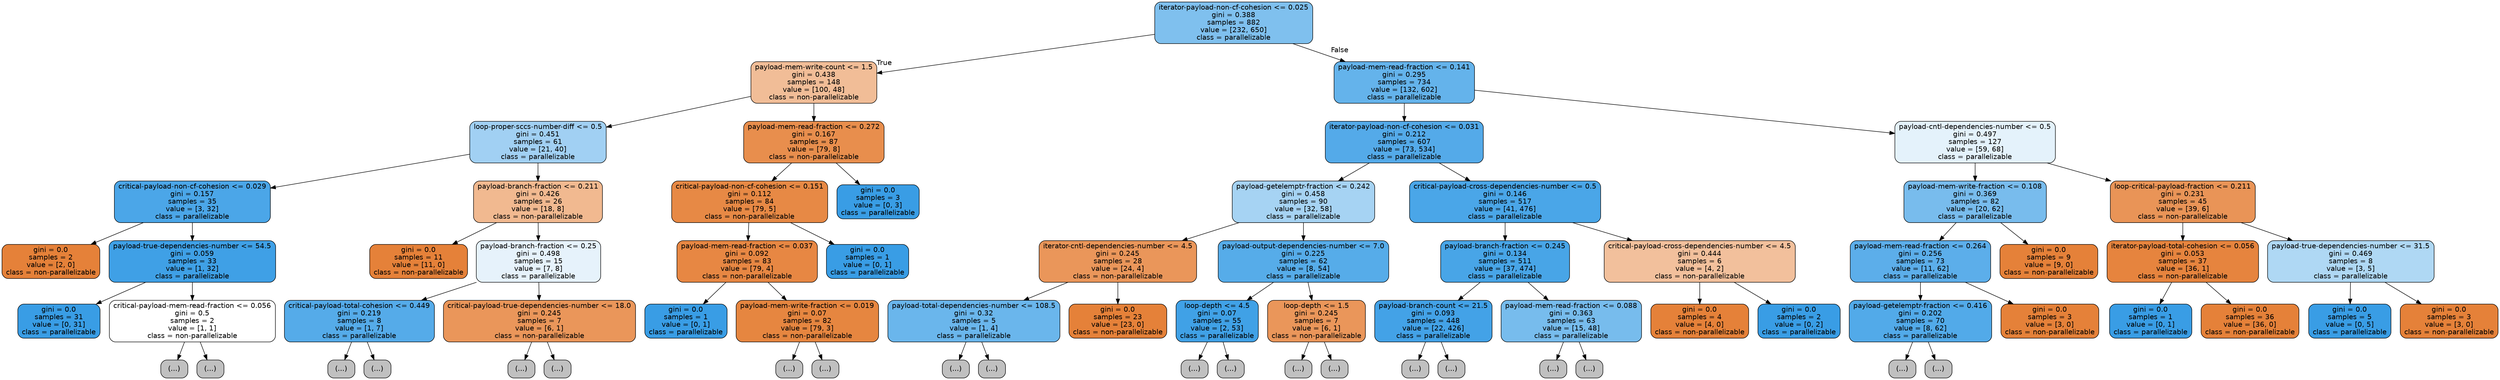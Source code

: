 digraph Tree {
node [shape=box, style="filled, rounded", color="black", fontname=helvetica] ;
edge [fontname=helvetica] ;
0 [label="iterator-payload-non-cf-cohesion <= 0.025\ngini = 0.388\nsamples = 882\nvalue = [232, 650]\nclass = parallelizable", fillcolor="#399de5a4"] ;
1 [label="payload-mem-write-count <= 1.5\ngini = 0.438\nsamples = 148\nvalue = [100, 48]\nclass = non-parallelizable", fillcolor="#e5813985"] ;
0 -> 1 [labeldistance=2.5, labelangle=45, headlabel="True"] ;
2 [label="loop-proper-sccs-number-diff <= 0.5\ngini = 0.451\nsamples = 61\nvalue = [21, 40]\nclass = parallelizable", fillcolor="#399de579"] ;
1 -> 2 ;
3 [label="critical-payload-non-cf-cohesion <= 0.029\ngini = 0.157\nsamples = 35\nvalue = [3, 32]\nclass = parallelizable", fillcolor="#399de5e7"] ;
2 -> 3 ;
4 [label="gini = 0.0\nsamples = 2\nvalue = [2, 0]\nclass = non-parallelizable", fillcolor="#e58139ff"] ;
3 -> 4 ;
5 [label="payload-true-dependencies-number <= 54.5\ngini = 0.059\nsamples = 33\nvalue = [1, 32]\nclass = parallelizable", fillcolor="#399de5f7"] ;
3 -> 5 ;
6 [label="gini = 0.0\nsamples = 31\nvalue = [0, 31]\nclass = parallelizable", fillcolor="#399de5ff"] ;
5 -> 6 ;
7 [label="critical-payload-mem-read-fraction <= 0.056\ngini = 0.5\nsamples = 2\nvalue = [1, 1]\nclass = non-parallelizable", fillcolor="#e5813900"] ;
5 -> 7 ;
8 [label="(...)", fillcolor="#C0C0C0"] ;
7 -> 8 ;
9 [label="(...)", fillcolor="#C0C0C0"] ;
7 -> 9 ;
10 [label="payload-branch-fraction <= 0.211\ngini = 0.426\nsamples = 26\nvalue = [18, 8]\nclass = non-parallelizable", fillcolor="#e581398e"] ;
2 -> 10 ;
11 [label="gini = 0.0\nsamples = 11\nvalue = [11, 0]\nclass = non-parallelizable", fillcolor="#e58139ff"] ;
10 -> 11 ;
12 [label="payload-branch-fraction <= 0.25\ngini = 0.498\nsamples = 15\nvalue = [7, 8]\nclass = parallelizable", fillcolor="#399de520"] ;
10 -> 12 ;
13 [label="critical-payload-total-cohesion <= 0.449\ngini = 0.219\nsamples = 8\nvalue = [1, 7]\nclass = parallelizable", fillcolor="#399de5db"] ;
12 -> 13 ;
14 [label="(...)", fillcolor="#C0C0C0"] ;
13 -> 14 ;
15 [label="(...)", fillcolor="#C0C0C0"] ;
13 -> 15 ;
18 [label="critical-payload-true-dependencies-number <= 18.0\ngini = 0.245\nsamples = 7\nvalue = [6, 1]\nclass = non-parallelizable", fillcolor="#e58139d4"] ;
12 -> 18 ;
19 [label="(...)", fillcolor="#C0C0C0"] ;
18 -> 19 ;
20 [label="(...)", fillcolor="#C0C0C0"] ;
18 -> 20 ;
21 [label="payload-mem-read-fraction <= 0.272\ngini = 0.167\nsamples = 87\nvalue = [79, 8]\nclass = non-parallelizable", fillcolor="#e58139e5"] ;
1 -> 21 ;
22 [label="critical-payload-non-cf-cohesion <= 0.151\ngini = 0.112\nsamples = 84\nvalue = [79, 5]\nclass = non-parallelizable", fillcolor="#e58139ef"] ;
21 -> 22 ;
23 [label="payload-mem-read-fraction <= 0.037\ngini = 0.092\nsamples = 83\nvalue = [79, 4]\nclass = non-parallelizable", fillcolor="#e58139f2"] ;
22 -> 23 ;
24 [label="gini = 0.0\nsamples = 1\nvalue = [0, 1]\nclass = parallelizable", fillcolor="#399de5ff"] ;
23 -> 24 ;
25 [label="payload-mem-write-fraction <= 0.019\ngini = 0.07\nsamples = 82\nvalue = [79, 3]\nclass = non-parallelizable", fillcolor="#e58139f5"] ;
23 -> 25 ;
26 [label="(...)", fillcolor="#C0C0C0"] ;
25 -> 26 ;
29 [label="(...)", fillcolor="#C0C0C0"] ;
25 -> 29 ;
34 [label="gini = 0.0\nsamples = 1\nvalue = [0, 1]\nclass = parallelizable", fillcolor="#399de5ff"] ;
22 -> 34 ;
35 [label="gini = 0.0\nsamples = 3\nvalue = [0, 3]\nclass = parallelizable", fillcolor="#399de5ff"] ;
21 -> 35 ;
36 [label="payload-mem-read-fraction <= 0.141\ngini = 0.295\nsamples = 734\nvalue = [132, 602]\nclass = parallelizable", fillcolor="#399de5c7"] ;
0 -> 36 [labeldistance=2.5, labelangle=-45, headlabel="False"] ;
37 [label="iterator-payload-non-cf-cohesion <= 0.031\ngini = 0.212\nsamples = 607\nvalue = [73, 534]\nclass = parallelizable", fillcolor="#399de5dc"] ;
36 -> 37 ;
38 [label="payload-getelemptr-fraction <= 0.242\ngini = 0.458\nsamples = 90\nvalue = [32, 58]\nclass = parallelizable", fillcolor="#399de572"] ;
37 -> 38 ;
39 [label="iterator-cntl-dependencies-number <= 4.5\ngini = 0.245\nsamples = 28\nvalue = [24, 4]\nclass = non-parallelizable", fillcolor="#e58139d4"] ;
38 -> 39 ;
40 [label="payload-total-dependencies-number <= 108.5\ngini = 0.32\nsamples = 5\nvalue = [1, 4]\nclass = parallelizable", fillcolor="#399de5bf"] ;
39 -> 40 ;
41 [label="(...)", fillcolor="#C0C0C0"] ;
40 -> 41 ;
42 [label="(...)", fillcolor="#C0C0C0"] ;
40 -> 42 ;
43 [label="gini = 0.0\nsamples = 23\nvalue = [23, 0]\nclass = non-parallelizable", fillcolor="#e58139ff"] ;
39 -> 43 ;
44 [label="payload-output-dependencies-number <= 7.0\ngini = 0.225\nsamples = 62\nvalue = [8, 54]\nclass = parallelizable", fillcolor="#399de5d9"] ;
38 -> 44 ;
45 [label="loop-depth <= 4.5\ngini = 0.07\nsamples = 55\nvalue = [2, 53]\nclass = parallelizable", fillcolor="#399de5f5"] ;
44 -> 45 ;
46 [label="(...)", fillcolor="#C0C0C0"] ;
45 -> 46 ;
47 [label="(...)", fillcolor="#C0C0C0"] ;
45 -> 47 ;
50 [label="loop-depth <= 1.5\ngini = 0.245\nsamples = 7\nvalue = [6, 1]\nclass = non-parallelizable", fillcolor="#e58139d4"] ;
44 -> 50 ;
51 [label="(...)", fillcolor="#C0C0C0"] ;
50 -> 51 ;
52 [label="(...)", fillcolor="#C0C0C0"] ;
50 -> 52 ;
53 [label="critical-payload-cross-dependencies-number <= 0.5\ngini = 0.146\nsamples = 517\nvalue = [41, 476]\nclass = parallelizable", fillcolor="#399de5e9"] ;
37 -> 53 ;
54 [label="payload-branch-fraction <= 0.245\ngini = 0.134\nsamples = 511\nvalue = [37, 474]\nclass = parallelizable", fillcolor="#399de5eb"] ;
53 -> 54 ;
55 [label="payload-branch-count <= 21.5\ngini = 0.093\nsamples = 448\nvalue = [22, 426]\nclass = parallelizable", fillcolor="#399de5f2"] ;
54 -> 55 ;
56 [label="(...)", fillcolor="#C0C0C0"] ;
55 -> 56 ;
111 [label="(...)", fillcolor="#C0C0C0"] ;
55 -> 111 ;
112 [label="payload-mem-read-fraction <= 0.088\ngini = 0.363\nsamples = 63\nvalue = [15, 48]\nclass = parallelizable", fillcolor="#399de5af"] ;
54 -> 112 ;
113 [label="(...)", fillcolor="#C0C0C0"] ;
112 -> 113 ;
118 [label="(...)", fillcolor="#C0C0C0"] ;
112 -> 118 ;
123 [label="critical-payload-cross-dependencies-number <= 4.5\ngini = 0.444\nsamples = 6\nvalue = [4, 2]\nclass = non-parallelizable", fillcolor="#e581397f"] ;
53 -> 123 ;
124 [label="gini = 0.0\nsamples = 4\nvalue = [4, 0]\nclass = non-parallelizable", fillcolor="#e58139ff"] ;
123 -> 124 ;
125 [label="gini = 0.0\nsamples = 2\nvalue = [0, 2]\nclass = parallelizable", fillcolor="#399de5ff"] ;
123 -> 125 ;
126 [label="payload-cntl-dependencies-number <= 0.5\ngini = 0.497\nsamples = 127\nvalue = [59, 68]\nclass = parallelizable", fillcolor="#399de522"] ;
36 -> 126 ;
127 [label="payload-mem-write-fraction <= 0.108\ngini = 0.369\nsamples = 82\nvalue = [20, 62]\nclass = parallelizable", fillcolor="#399de5ad"] ;
126 -> 127 ;
128 [label="payload-mem-read-fraction <= 0.264\ngini = 0.256\nsamples = 73\nvalue = [11, 62]\nclass = parallelizable", fillcolor="#399de5d2"] ;
127 -> 128 ;
129 [label="payload-getelemptr-fraction <= 0.416\ngini = 0.202\nsamples = 70\nvalue = [8, 62]\nclass = parallelizable", fillcolor="#399de5de"] ;
128 -> 129 ;
130 [label="(...)", fillcolor="#C0C0C0"] ;
129 -> 130 ;
149 [label="(...)", fillcolor="#C0C0C0"] ;
129 -> 149 ;
152 [label="gini = 0.0\nsamples = 3\nvalue = [3, 0]\nclass = non-parallelizable", fillcolor="#e58139ff"] ;
128 -> 152 ;
153 [label="gini = 0.0\nsamples = 9\nvalue = [9, 0]\nclass = non-parallelizable", fillcolor="#e58139ff"] ;
127 -> 153 ;
154 [label="loop-critical-payload-fraction <= 0.211\ngini = 0.231\nsamples = 45\nvalue = [39, 6]\nclass = non-parallelizable", fillcolor="#e58139d8"] ;
126 -> 154 ;
155 [label="iterator-payload-total-cohesion <= 0.056\ngini = 0.053\nsamples = 37\nvalue = [36, 1]\nclass = non-parallelizable", fillcolor="#e58139f8"] ;
154 -> 155 ;
156 [label="gini = 0.0\nsamples = 1\nvalue = [0, 1]\nclass = parallelizable", fillcolor="#399de5ff"] ;
155 -> 156 ;
157 [label="gini = 0.0\nsamples = 36\nvalue = [36, 0]\nclass = non-parallelizable", fillcolor="#e58139ff"] ;
155 -> 157 ;
158 [label="payload-true-dependencies-number <= 31.5\ngini = 0.469\nsamples = 8\nvalue = [3, 5]\nclass = parallelizable", fillcolor="#399de566"] ;
154 -> 158 ;
159 [label="gini = 0.0\nsamples = 5\nvalue = [0, 5]\nclass = parallelizable", fillcolor="#399de5ff"] ;
158 -> 159 ;
160 [label="gini = 0.0\nsamples = 3\nvalue = [3, 0]\nclass = non-parallelizable", fillcolor="#e58139ff"] ;
158 -> 160 ;
}